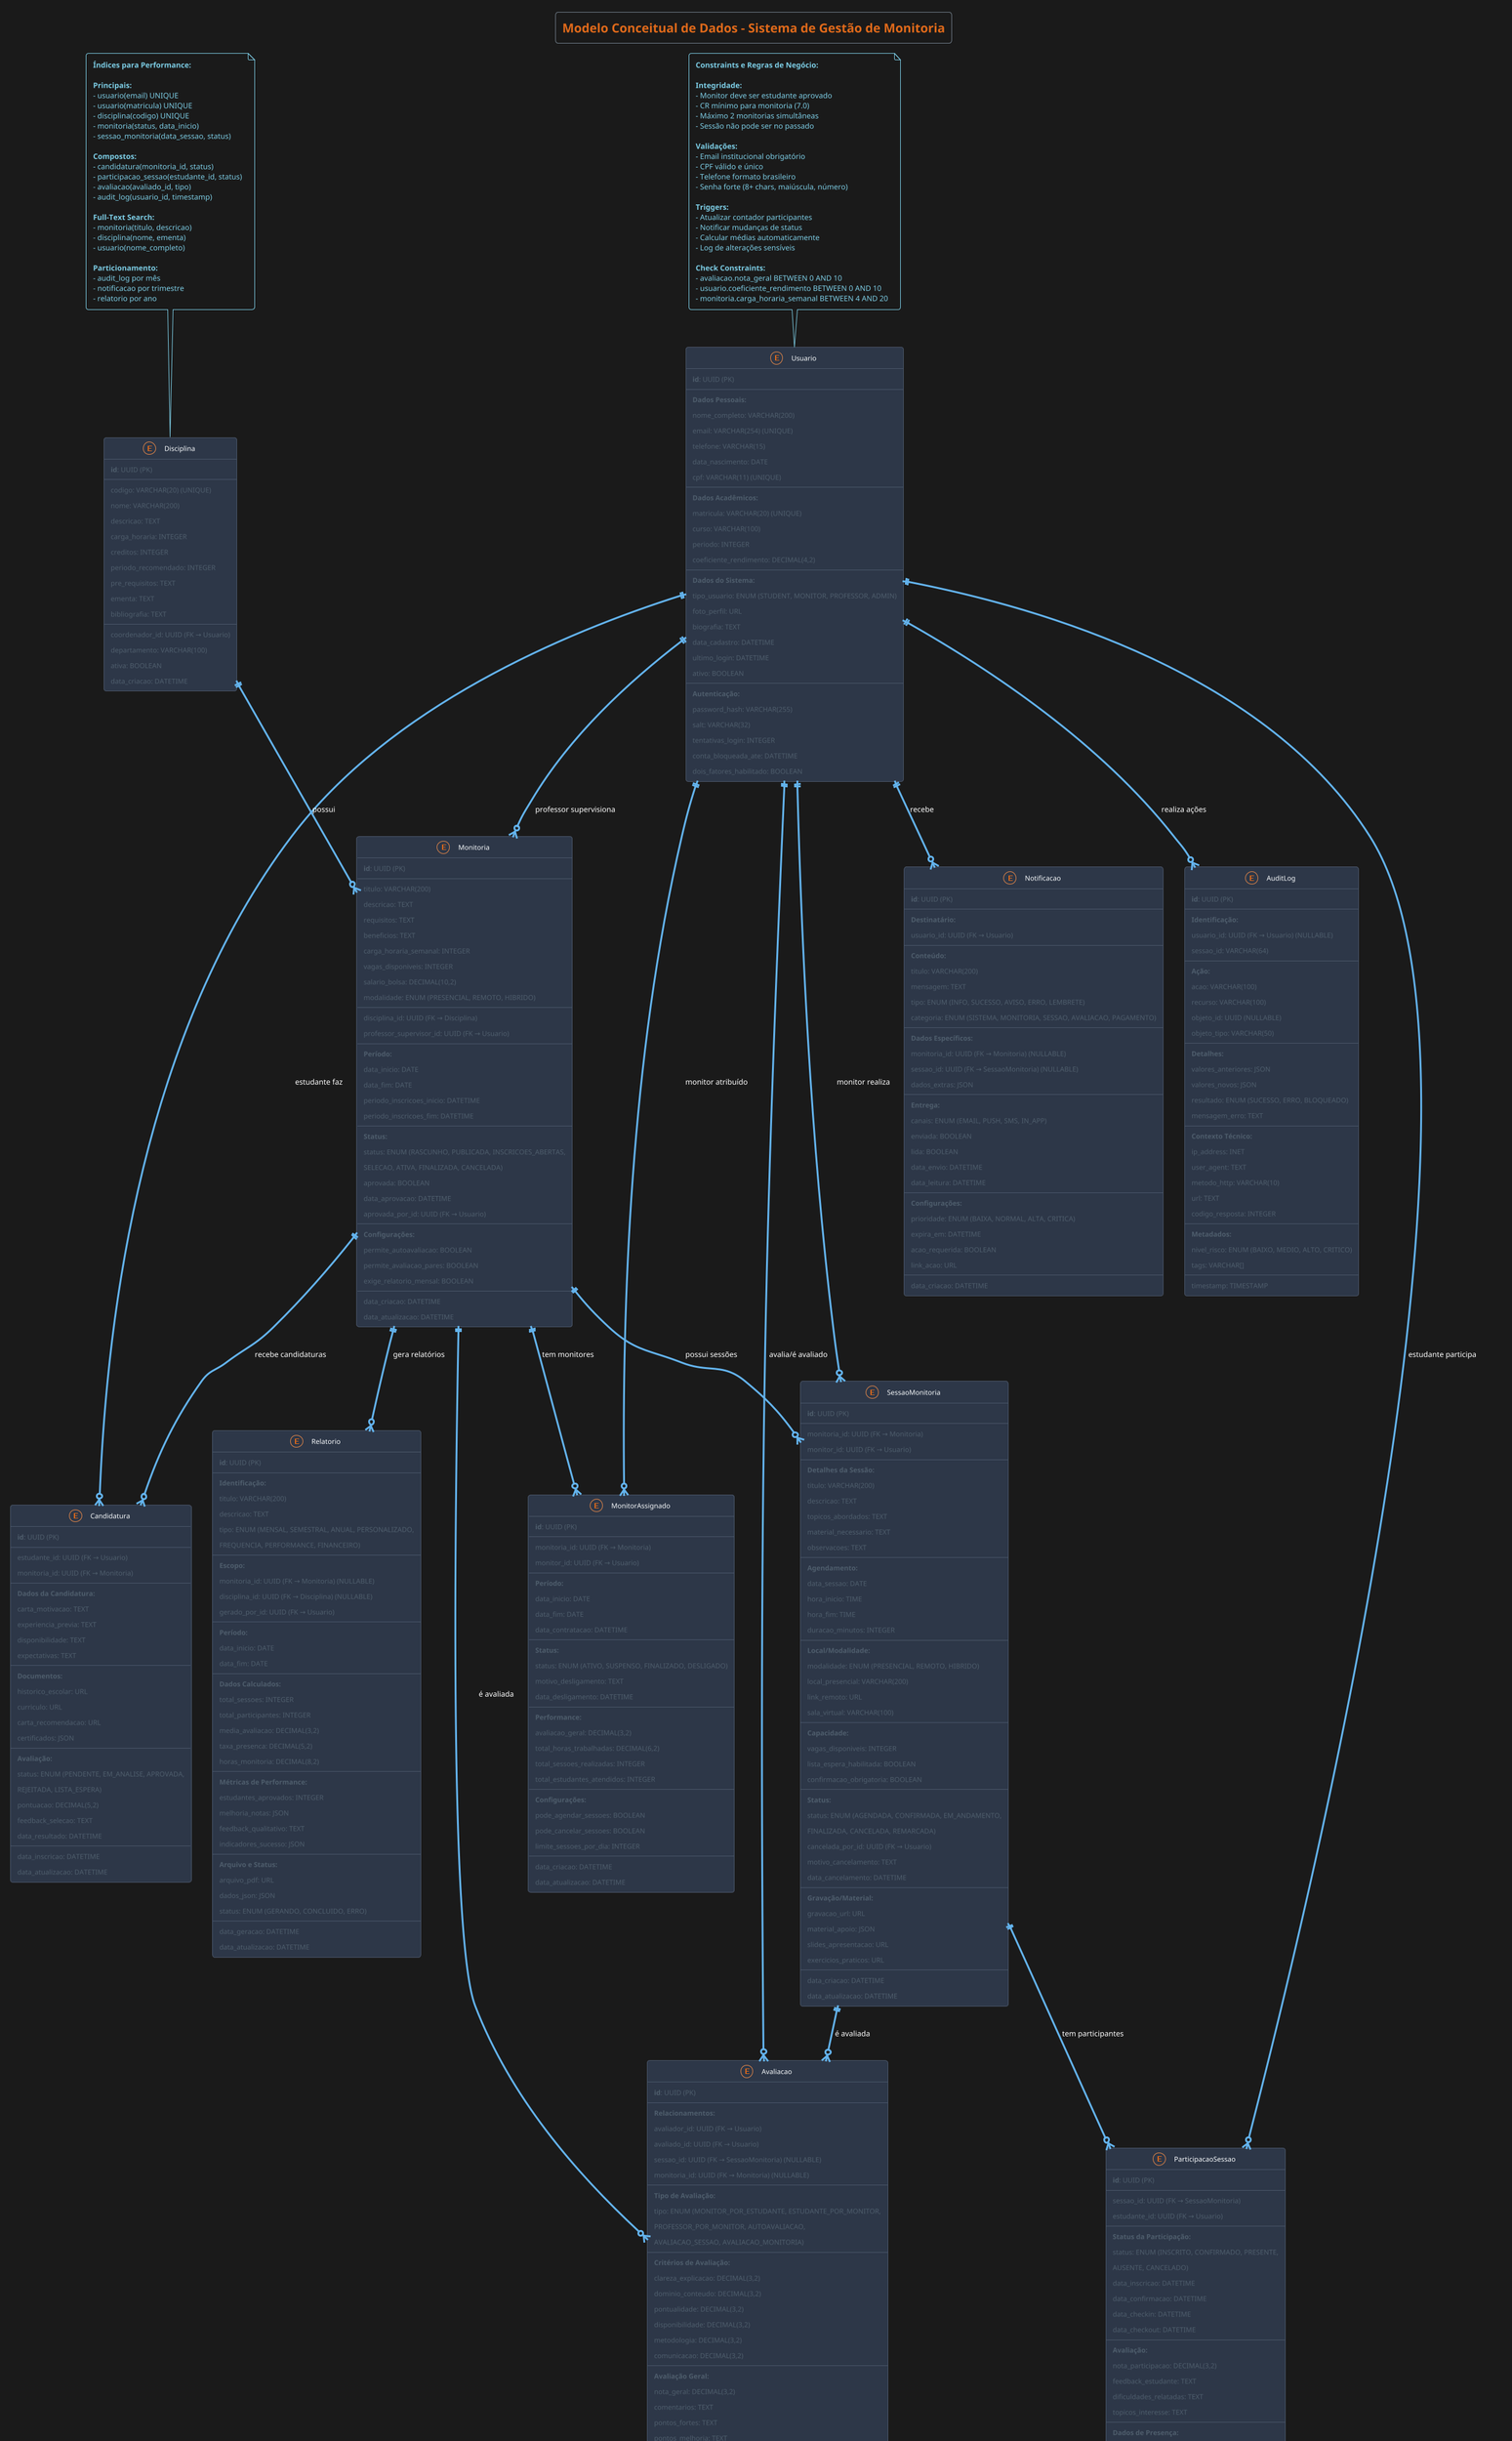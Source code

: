 @startuml Modelo de Dados - Sistema de Gestão de Monitoria

!theme superhero-outline
title Modelo Conceitual de Dados - Sistema de Gestão de Monitoria

skinparam backgroundColor #1a1a1a
skinparam class {
    BackgroundColor #2d3748
    BorderColor #4a5568
    ArrowColor #63b3ed
    FontColor #f7fafc
}

' ============================================
' ENTIDADES PRINCIPAIS
' ============================================

entity "Usuario" as usuario {
    **id**: UUID (PK)
    --
    **Dados Pessoais:**
    nome_completo: VARCHAR(200)
    email: VARCHAR(254) (UNIQUE)
    telefone: VARCHAR(15)
    data_nascimento: DATE
    cpf: VARCHAR(11) (UNIQUE)
    --
    **Dados Acadêmicos:**
    matricula: VARCHAR(20) (UNIQUE)
    curso: VARCHAR(100)
    periodo: INTEGER
    coeficiente_rendimento: DECIMAL(4,2)
    --
    **Dados do Sistema:**
    tipo_usuario: ENUM (STUDENT, MONITOR, PROFESSOR, ADMIN)
    foto_perfil: URL
    biografia: TEXT
    data_cadastro: DATETIME
    ultimo_login: DATETIME
    ativo: BOOLEAN
    --
    **Autenticação:**
    password_hash: VARCHAR(255)
    salt: VARCHAR(32)
    tentativas_login: INTEGER
    conta_bloqueada_ate: DATETIME
    dois_fatores_habilitado: BOOLEAN
}

entity "Disciplina" as disciplina {
    **id**: UUID (PK)
    --
    codigo: VARCHAR(20) (UNIQUE)
    nome: VARCHAR(200)
    descricao: TEXT
    carga_horaria: INTEGER
    creditos: INTEGER
    periodo_recomendado: INTEGER
    pre_requisitos: TEXT
    ementa: TEXT
    bibliografia: TEXT
    --
    coordenador_id: UUID (FK → Usuario)
    departamento: VARCHAR(100)
    ativa: BOOLEAN
    data_criacao: DATETIME
}

entity "Monitoria" as monitoria {
    **id**: UUID (PK)
    --
    titulo: VARCHAR(200)
    descricao: TEXT
    requisitos: TEXT
    beneficios: TEXT
    carga_horaria_semanal: INTEGER
    vagas_disponiveis: INTEGER
    salario_bolsa: DECIMAL(10,2)
    modalidade: ENUM (PRESENCIAL, REMOTO, HIBRIDO)
    --
    disciplina_id: UUID (FK → Disciplina)
    professor_supervisor_id: UUID (FK → Usuario)
    --
    **Período:**
    data_inicio: DATE
    data_fim: DATE
    periodo_inscricoes_inicio: DATETIME
    periodo_inscricoes_fim: DATETIME
    --
    **Status:**
    status: ENUM (RASCUNHO, PUBLICADA, INSCRICOES_ABERTAS, 
                  SELECAO, ATIVA, FINALIZADA, CANCELADA)
    aprovada: BOOLEAN
    data_aprovacao: DATETIME
    aprovada_por_id: UUID (FK → Usuario)
    --
    **Configurações:**
    permite_autoavaliacao: BOOLEAN
    permite_avaliacao_pares: BOOLEAN
    exige_relatorio_mensal: BOOLEAN
    --
    data_criacao: DATETIME
    data_atualizacao: DATETIME
}

entity "Candidatura" as candidatura {
    **id**: UUID (PK)
    --
    estudante_id: UUID (FK → Usuario)
    monitoria_id: UUID (FK → Monitoria)
    --
    **Dados da Candidatura:**
    carta_motivacao: TEXT
    experiencia_previa: TEXT
    disponibilidade: TEXT
    expectativas: TEXT
    --
    **Documentos:**
    historico_escolar: URL
    curriculo: URL
    carta_recomendacao: URL
    certificados: JSON
    --
    **Avaliação:**
    status: ENUM (PENDENTE, EM_ANALISE, APROVADA, 
                  REJEITADA, LISTA_ESPERA)
    pontuacao: DECIMAL(5,2)
    feedback_selecao: TEXT
    data_resultado: DATETIME
    --
    data_inscricao: DATETIME
    data_atualizacao: DATETIME
}

entity "MonitorAssignado" as monitor_assignado {
    **id**: UUID (PK)
    --
    monitoria_id: UUID (FK → Monitoria)
    monitor_id: UUID (FK → Usuario)
    --
    **Período:**
    data_inicio: DATE
    data_fim: DATE
    data_contratacao: DATETIME
    --
    **Status:**
    status: ENUM (ATIVO, SUSPENSO, FINALIZADO, DESLIGADO)
    motivo_desligamento: TEXT
    data_desligamento: DATETIME
    --
    **Performance:**
    avaliacao_geral: DECIMAL(3,2)
    total_horas_trabalhadas: DECIMAL(6,2)
    total_sessoes_realizadas: INTEGER
    total_estudantes_atendidos: INTEGER
    --
    **Configurações:**
    pode_agendar_sessoes: BOOLEAN
    pode_cancelar_sessoes: BOOLEAN
    limite_sessoes_por_dia: INTEGER
    --
    data_criacao: DATETIME
    data_atualizacao: DATETIME
}

entity "SessaoMonitoria" as sessao_monitoria {
    **id**: UUID (PK)
    --
    monitoria_id: UUID (FK → Monitoria)
    monitor_id: UUID (FK → Usuario)
    --
    **Detalhes da Sessão:**
    titulo: VARCHAR(200)
    descricao: TEXT
    topicos_abordados: TEXT
    material_necessario: TEXT
    observacoes: TEXT
    --
    **Agendamento:**
    data_sessao: DATE
    hora_inicio: TIME
    hora_fim: TIME
    duracao_minutos: INTEGER
    --
    **Local/Modalidade:**
    modalidade: ENUM (PRESENCIAL, REMOTO, HIBRIDO)
    local_presencial: VARCHAR(200)
    link_remoto: URL
    sala_virtual: VARCHAR(100)
    --
    **Capacidade:**
    vagas_disponiveis: INTEGER
    lista_espera_habilitada: BOOLEAN
    confirmacao_obrigatoria: BOOLEAN
    --
    **Status:**
    status: ENUM (AGENDADA, CONFIRMADA, EM_ANDAMENTO, 
                  FINALIZADA, CANCELADA, REMARCADA)
    cancelada_por_id: UUID (FK → Usuario)
    motivo_cancelamento: TEXT
    data_cancelamento: DATETIME
    --
    **Gravação/Material:**
    gravacao_url: URL
    material_apoio: JSON
    slides_apresentacao: URL
    exercicios_praticos: URL
    --
    data_criacao: DATETIME
    data_atualizacao: DATETIME
}

entity "ParticipacaoSessao" as participacao_sessao {
    **id**: UUID (PK)
    --
    sessao_id: UUID (FK → SessaoMonitoria)
    estudante_id: UUID (FK → Usuario)
    --
    **Status da Participação:**
    status: ENUM (INSCRITO, CONFIRMADO, PRESENTE, 
                  AUSENTE, CANCELADO)
    data_inscricao: DATETIME
    data_confirmacao: DATETIME
    data_checkin: DATETIME
    data_checkout: DATETIME
    --
    **Avaliação:**
    nota_participacao: DECIMAL(3,2)
    feedback_estudante: TEXT
    dificuldades_relatadas: TEXT
    topicos_interesse: TEXT
    --
    **Dados de Presença:**
    tempo_participacao_minutos: INTEGER
    nivel_engajamento: ENUM (BAIXO, MEDIO, ALTO)
    participou_discussoes: BOOLEAN
    fez_perguntas: BOOLEAN
    --
    data_atualizacao: DATETIME
}

entity "Avaliacao" as avaliacao {
    **id**: UUID (PK)
    --
    **Relacionamentos:**
    avaliador_id: UUID (FK → Usuario)
    avaliado_id: UUID (FK → Usuario)
    sessao_id: UUID (FK → SessaoMonitoria) (NULLABLE)
    monitoria_id: UUID (FK → Monitoria) (NULLABLE)
    --
    **Tipo de Avaliação:**
    tipo: ENUM (MONITOR_POR_ESTUDANTE, ESTUDANTE_POR_MONITOR,
                PROFESSOR_POR_MONITOR, AUTOAVALIACAO,
                AVALIACAO_SESSAO, AVALIACAO_MONITORIA)
    --
    **Critérios de Avaliação:**
    clareza_explicacao: DECIMAL(3,2)
    dominio_conteudo: DECIMAL(3,2)
    pontualidade: DECIMAL(3,2)
    disponibilidade: DECIMAL(3,2)
    metodologia: DECIMAL(3,2)
    comunicacao: DECIMAL(3,2)
    --
    **Avaliação Geral:**
    nota_geral: DECIMAL(3,2)
    comentarios: TEXT
    pontos_fortes: TEXT
    pontos_melhoria: TEXT
    recomendacoes: TEXT
    --
    **Perguntas Específicas:**
    recomendaria_monitor: BOOLEAN
    recomendaria_sessao: BOOLEAN
    voltaria_participar: BOOLEAN
    --
    **Metadados:**
    anonima: BOOLEAN
    publica: BOOLEAN
    data_avaliacao: DATETIME
    ip_address: INET
}

entity "Relatorio" as relatorio {
    **id**: UUID (PK)
    --
    **Identificação:**
    titulo: VARCHAR(200)
    descricao: TEXT
    tipo: ENUM (MENSAL, SEMESTRAL, ANUAL, PERSONALIZADO,
                FREQUENCIA, PERFORMANCE, FINANCEIRO)
    --
    **Escopo:**
    monitoria_id: UUID (FK → Monitoria) (NULLABLE)
    disciplina_id: UUID (FK → Disciplina) (NULLABLE)
    gerado_por_id: UUID (FK → Usuario)
    --
    **Período:**
    data_inicio: DATE
    data_fim: DATE
    --
    **Dados Calculados:**
    total_sessoes: INTEGER
    total_participantes: INTEGER
    media_avaliacao: DECIMAL(3,2)
    taxa_presenca: DECIMAL(5,2)
    horas_monitoria: DECIMAL(8,2)
    --
    **Métricas de Performance:**
    estudantes_aprovados: INTEGER
    melhoria_notas: JSON
    feedback_qualitativo: TEXT
    indicadores_sucesso: JSON
    --
    **Arquivo e Status:**
    arquivo_pdf: URL
    dados_json: JSON
    status: ENUM (GERANDO, CONCLUIDO, ERRO)
    --
    data_geracao: DATETIME
    data_atualizacao: DATETIME
}

entity "Notificacao" as notificacao {
    **id**: UUID (PK)
    --
    **Destinatário:**
    usuario_id: UUID (FK → Usuario)
    --
    **Conteúdo:**
    titulo: VARCHAR(200)
    mensagem: TEXT
    tipo: ENUM (INFO, SUCESSO, AVISO, ERRO, LEMBRETE)
    categoria: ENUM (SISTEMA, MONITORIA, SESSAO, AVALIACAO, PAGAMENTO)
    --
    **Dados Específicos:**
    monitoria_id: UUID (FK → Monitoria) (NULLABLE)
    sessao_id: UUID (FK → SessaoMonitoria) (NULLABLE)
    dados_extras: JSON
    --
    **Entrega:**
    canais: ENUM (EMAIL, PUSH, SMS, IN_APP)
    enviada: BOOLEAN
    lida: BOOLEAN
    data_envio: DATETIME
    data_leitura: DATETIME
    --
    **Configurações:**
    prioridade: ENUM (BAIXA, NORMAL, ALTA, CRITICA)
    expira_em: DATETIME
    acao_requerida: BOOLEAN
    link_acao: URL
    --
    data_criacao: DATETIME
}

entity "AuditLog" as audit_log {
    **id**: UUID (PK)
    --
    **Identificação:**
    usuario_id: UUID (FK → Usuario) (NULLABLE)
    sessao_id: VARCHAR(64)
    --
    **Ação:**
    acao: VARCHAR(100)
    recurso: VARCHAR(100)
    objeto_id: UUID (NULLABLE)
    objeto_tipo: VARCHAR(50)
    --
    **Detalhes:**
    valores_anteriores: JSON
    valores_novos: JSON
    resultado: ENUM (SUCESSO, ERRO, BLOQUEADO)
    mensagem_erro: TEXT
    --
    **Contexto Técnico:**
    ip_address: INET
    user_agent: TEXT
    metodo_http: VARCHAR(10)
    url: TEXT
    codigo_resposta: INTEGER
    --
    **Metadados:**
    nivel_risco: ENUM (BAIXO, MEDIO, ALTO, CRITICO)
    tags: VARCHAR[]
    --
    timestamp: TIMESTAMP
}

' ============================================
' RELACIONAMENTOS
' ============================================

usuario ||--o{ candidatura : "estudante faz"
usuario ||--o{ monitor_assignado : "monitor atribuído"
usuario ||--o{ sessao_monitoria : "monitor realiza"
usuario ||--o{ participacao_sessao : "estudante participa"
usuario ||--o{ avaliacao : "avalia/é avaliado"
usuario ||--o{ notificacao : "recebe"
usuario ||--o{ audit_log : "realiza ações"

disciplina ||--o{ monitoria : "possui"
usuario ||--o{ monitoria : "professor supervisiona"

monitoria ||--o{ candidatura : "recebe candidaturas"
monitoria ||--o{ monitor_assignado : "tem monitores"
monitoria ||--o{ sessao_monitoria : "possui sessões"
monitoria ||--o{ relatorio : "gera relatórios"

monitoria ||--o{ avaliacao : "é avaliada"
sessao_monitoria ||--o{ participacao_sessao : "tem participantes"
sessao_monitoria ||--o{ avaliacao : "é avaliada"

' ============================================
' ÍNDICES E PERFORMANCE
' ============================================
note as performance_indexes
**Índices para Performance:**

**Principais:**
- usuario(email) UNIQUE
- usuario(matricula) UNIQUE
- disciplina(codigo) UNIQUE
- monitoria(status, data_inicio)
- sessao_monitoria(data_sessao, status)

**Compostos:**
- candidatura(monitoria_id, status)
- participacao_sessao(estudante_id, status)
- avaliacao(avaliado_id, tipo)
- audit_log(usuario_id, timestamp)

**Full-Text Search:**
- monitoria(titulo, descricao)
- disciplina(nome, ementa)
- usuario(nome_completo)

**Particionamento:**
- audit_log por mês
- notificacao por trimestre
- relatorio por ano
end note

' ============================================
' CONSTRAINTS E REGRAS
' ============================================
note as business_constraints
**Constraints e Regras de Negócio:**

**Integridade:**
- Monitor deve ser estudante aprovado
- CR mínimo para monitoria (7.0)
- Máximo 2 monitorias simultâneas
- Sessão não pode ser no passado

**Validações:**
- Email institucional obrigatório
- CPF válido e único
- Telefone formato brasileiro
- Senha forte (8+ chars, maiúscula, número)

**Triggers:**
- Atualizar contador participantes
- Notificar mudanças de status
- Calcular médias automaticamente
- Log de alterações sensíveis

**Check Constraints:**
- avaliacao.nota_geral BETWEEN 0 AND 10
- usuario.coeficiente_rendimento BETWEEN 0 AND 10
- monitoria.carga_horaria_semanal BETWEEN 4 AND 20
end note

performance_indexes .. disciplina
business_constraints .. usuario

@enduml
